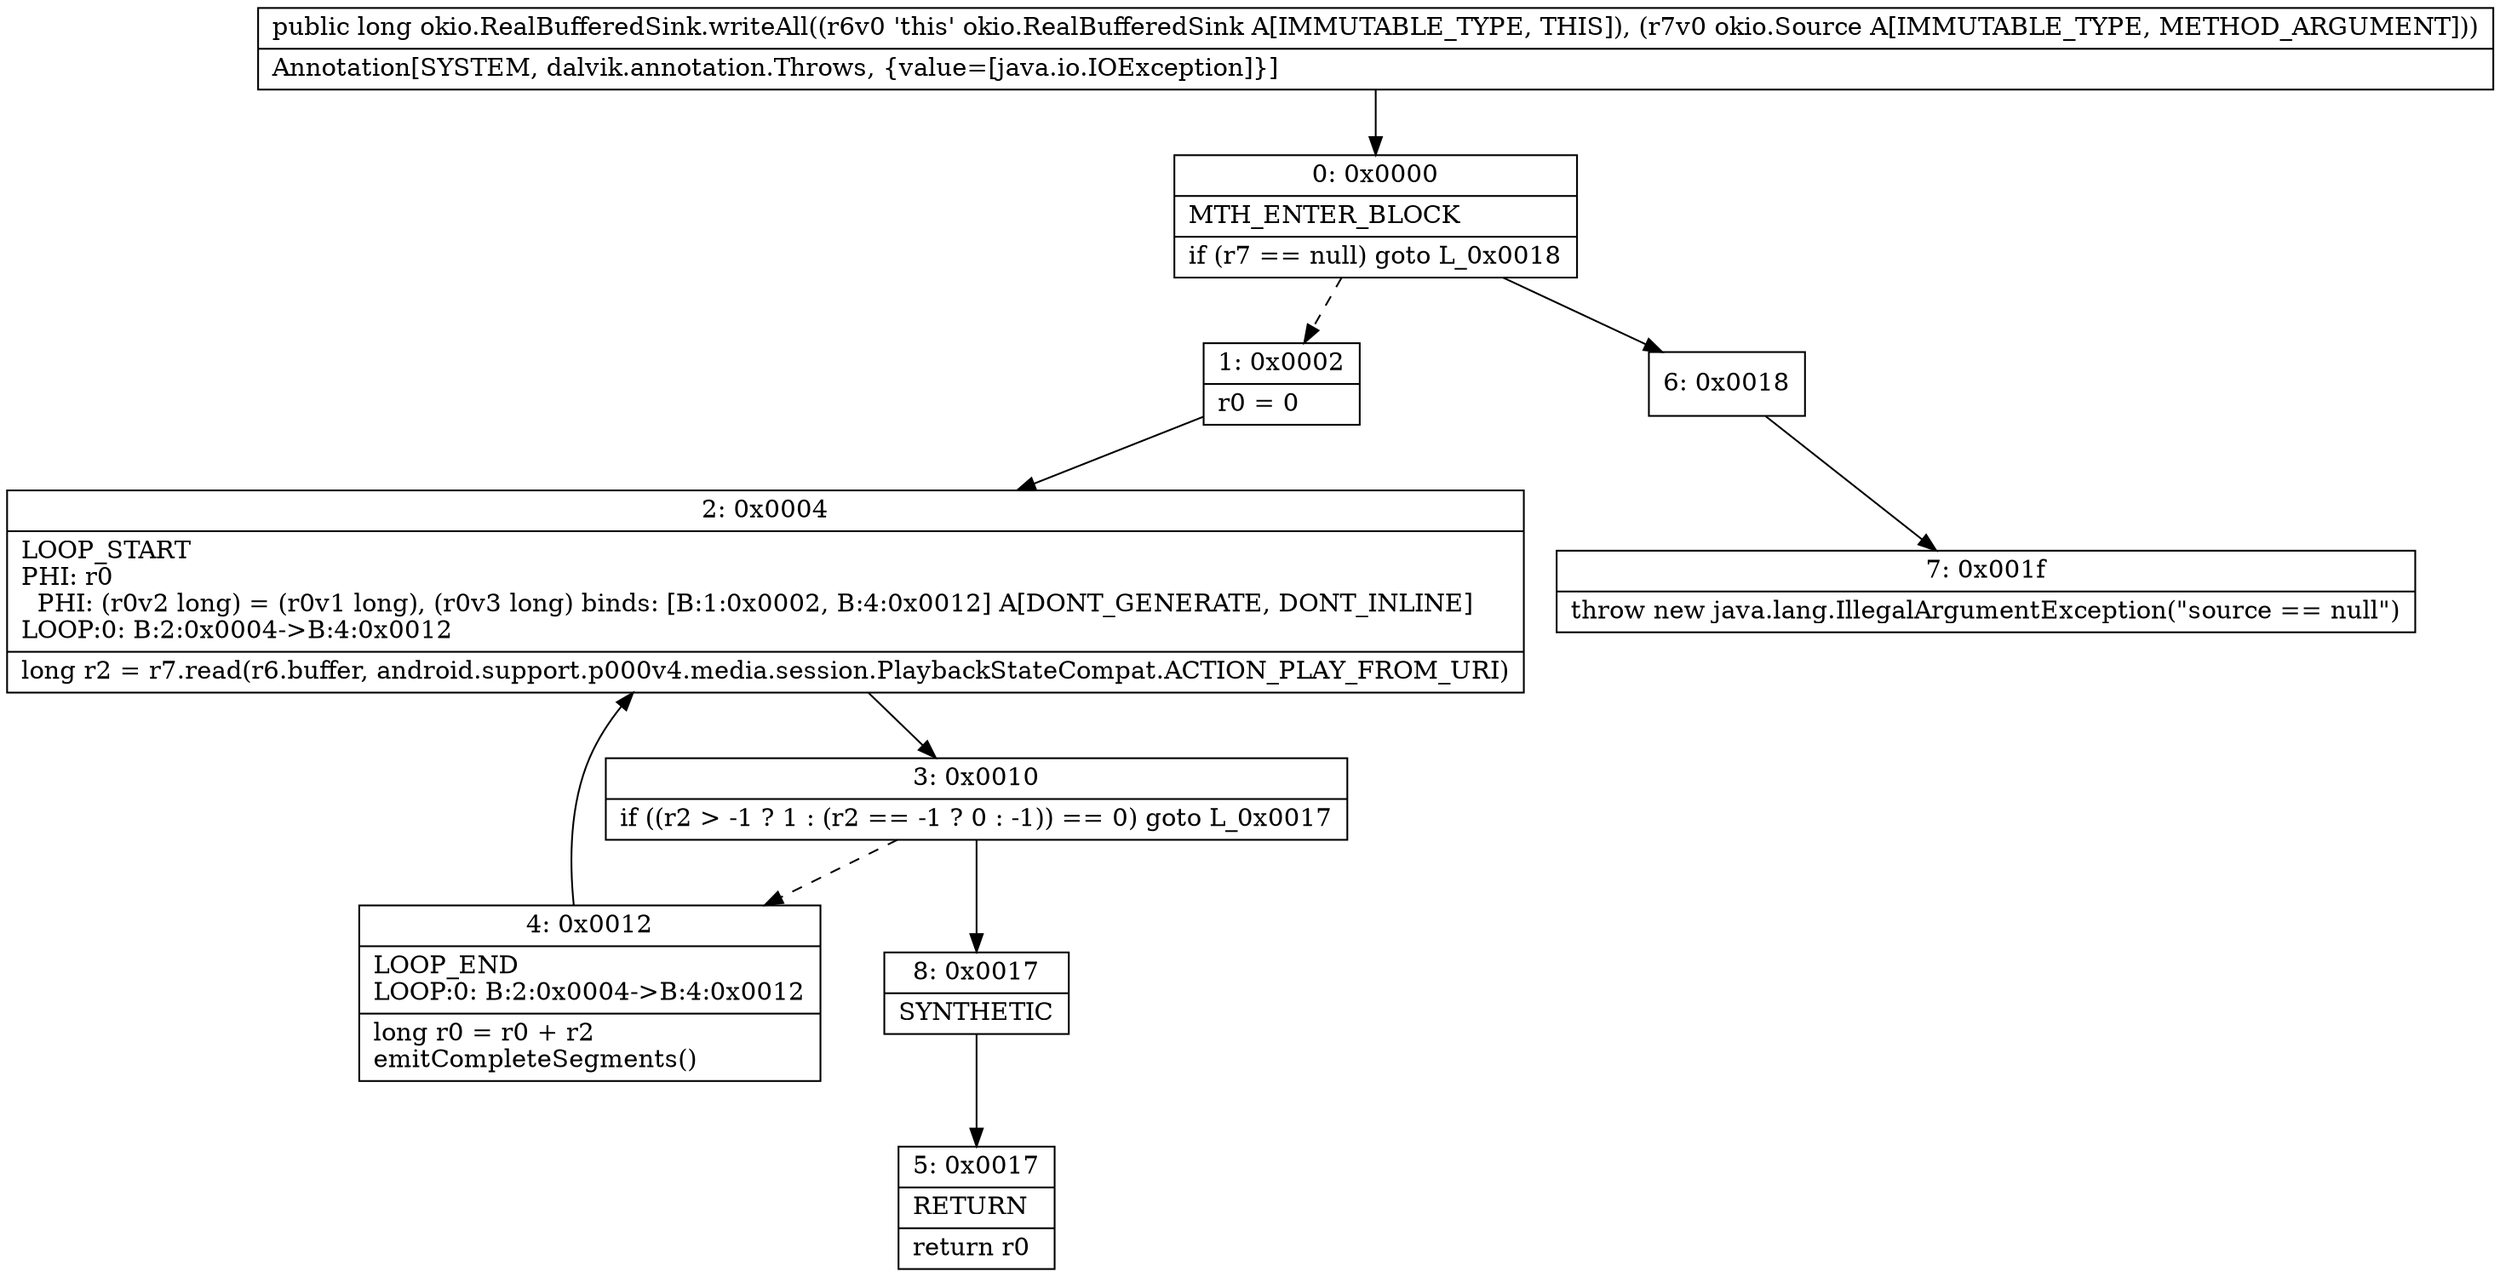 digraph "CFG forokio.RealBufferedSink.writeAll(Lokio\/Source;)J" {
Node_0 [shape=record,label="{0\:\ 0x0000|MTH_ENTER_BLOCK\l|if (r7 == null) goto L_0x0018\l}"];
Node_1 [shape=record,label="{1\:\ 0x0002|r0 = 0\l}"];
Node_2 [shape=record,label="{2\:\ 0x0004|LOOP_START\lPHI: r0 \l  PHI: (r0v2 long) = (r0v1 long), (r0v3 long) binds: [B:1:0x0002, B:4:0x0012] A[DONT_GENERATE, DONT_INLINE]\lLOOP:0: B:2:0x0004\-\>B:4:0x0012\l|long r2 = r7.read(r6.buffer, android.support.p000v4.media.session.PlaybackStateCompat.ACTION_PLAY_FROM_URI)\l}"];
Node_3 [shape=record,label="{3\:\ 0x0010|if ((r2 \> \-1 ? 1 : (r2 == \-1 ? 0 : \-1)) == 0) goto L_0x0017\l}"];
Node_4 [shape=record,label="{4\:\ 0x0012|LOOP_END\lLOOP:0: B:2:0x0004\-\>B:4:0x0012\l|long r0 = r0 + r2\lemitCompleteSegments()\l}"];
Node_5 [shape=record,label="{5\:\ 0x0017|RETURN\l|return r0\l}"];
Node_6 [shape=record,label="{6\:\ 0x0018}"];
Node_7 [shape=record,label="{7\:\ 0x001f|throw new java.lang.IllegalArgumentException(\"source == null\")\l}"];
Node_8 [shape=record,label="{8\:\ 0x0017|SYNTHETIC\l}"];
MethodNode[shape=record,label="{public long okio.RealBufferedSink.writeAll((r6v0 'this' okio.RealBufferedSink A[IMMUTABLE_TYPE, THIS]), (r7v0 okio.Source A[IMMUTABLE_TYPE, METHOD_ARGUMENT]))  | Annotation[SYSTEM, dalvik.annotation.Throws, \{value=[java.io.IOException]\}]\l}"];
MethodNode -> Node_0;
Node_0 -> Node_1[style=dashed];
Node_0 -> Node_6;
Node_1 -> Node_2;
Node_2 -> Node_3;
Node_3 -> Node_4[style=dashed];
Node_3 -> Node_8;
Node_4 -> Node_2;
Node_6 -> Node_7;
Node_8 -> Node_5;
}

